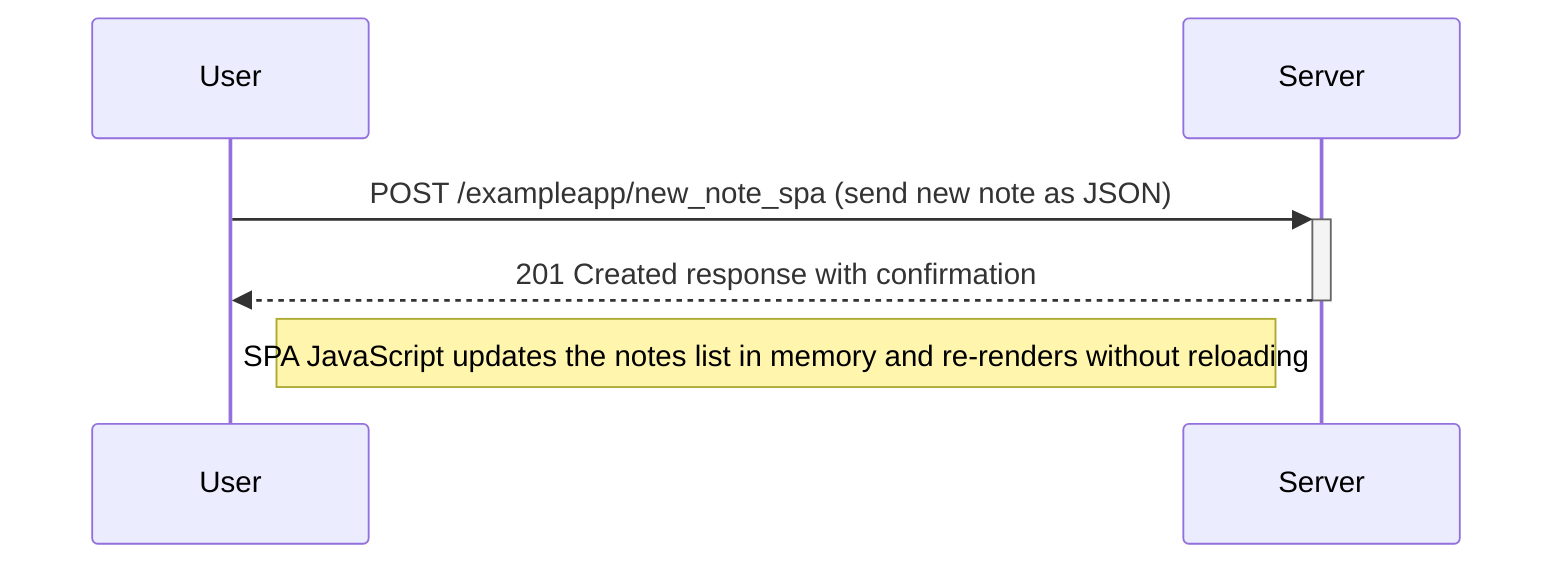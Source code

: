 sequenceDiagram
  participant Browser as User
  participant Server as Server

  Browser ->>+ Server: POST /exampleapp/new_note_spa (send new note as JSON)
  Server -->>- Browser: 201 Created response with confirmation

  Note right of Browser: SPA JavaScript updates the notes list in memory and re-renders without reloading